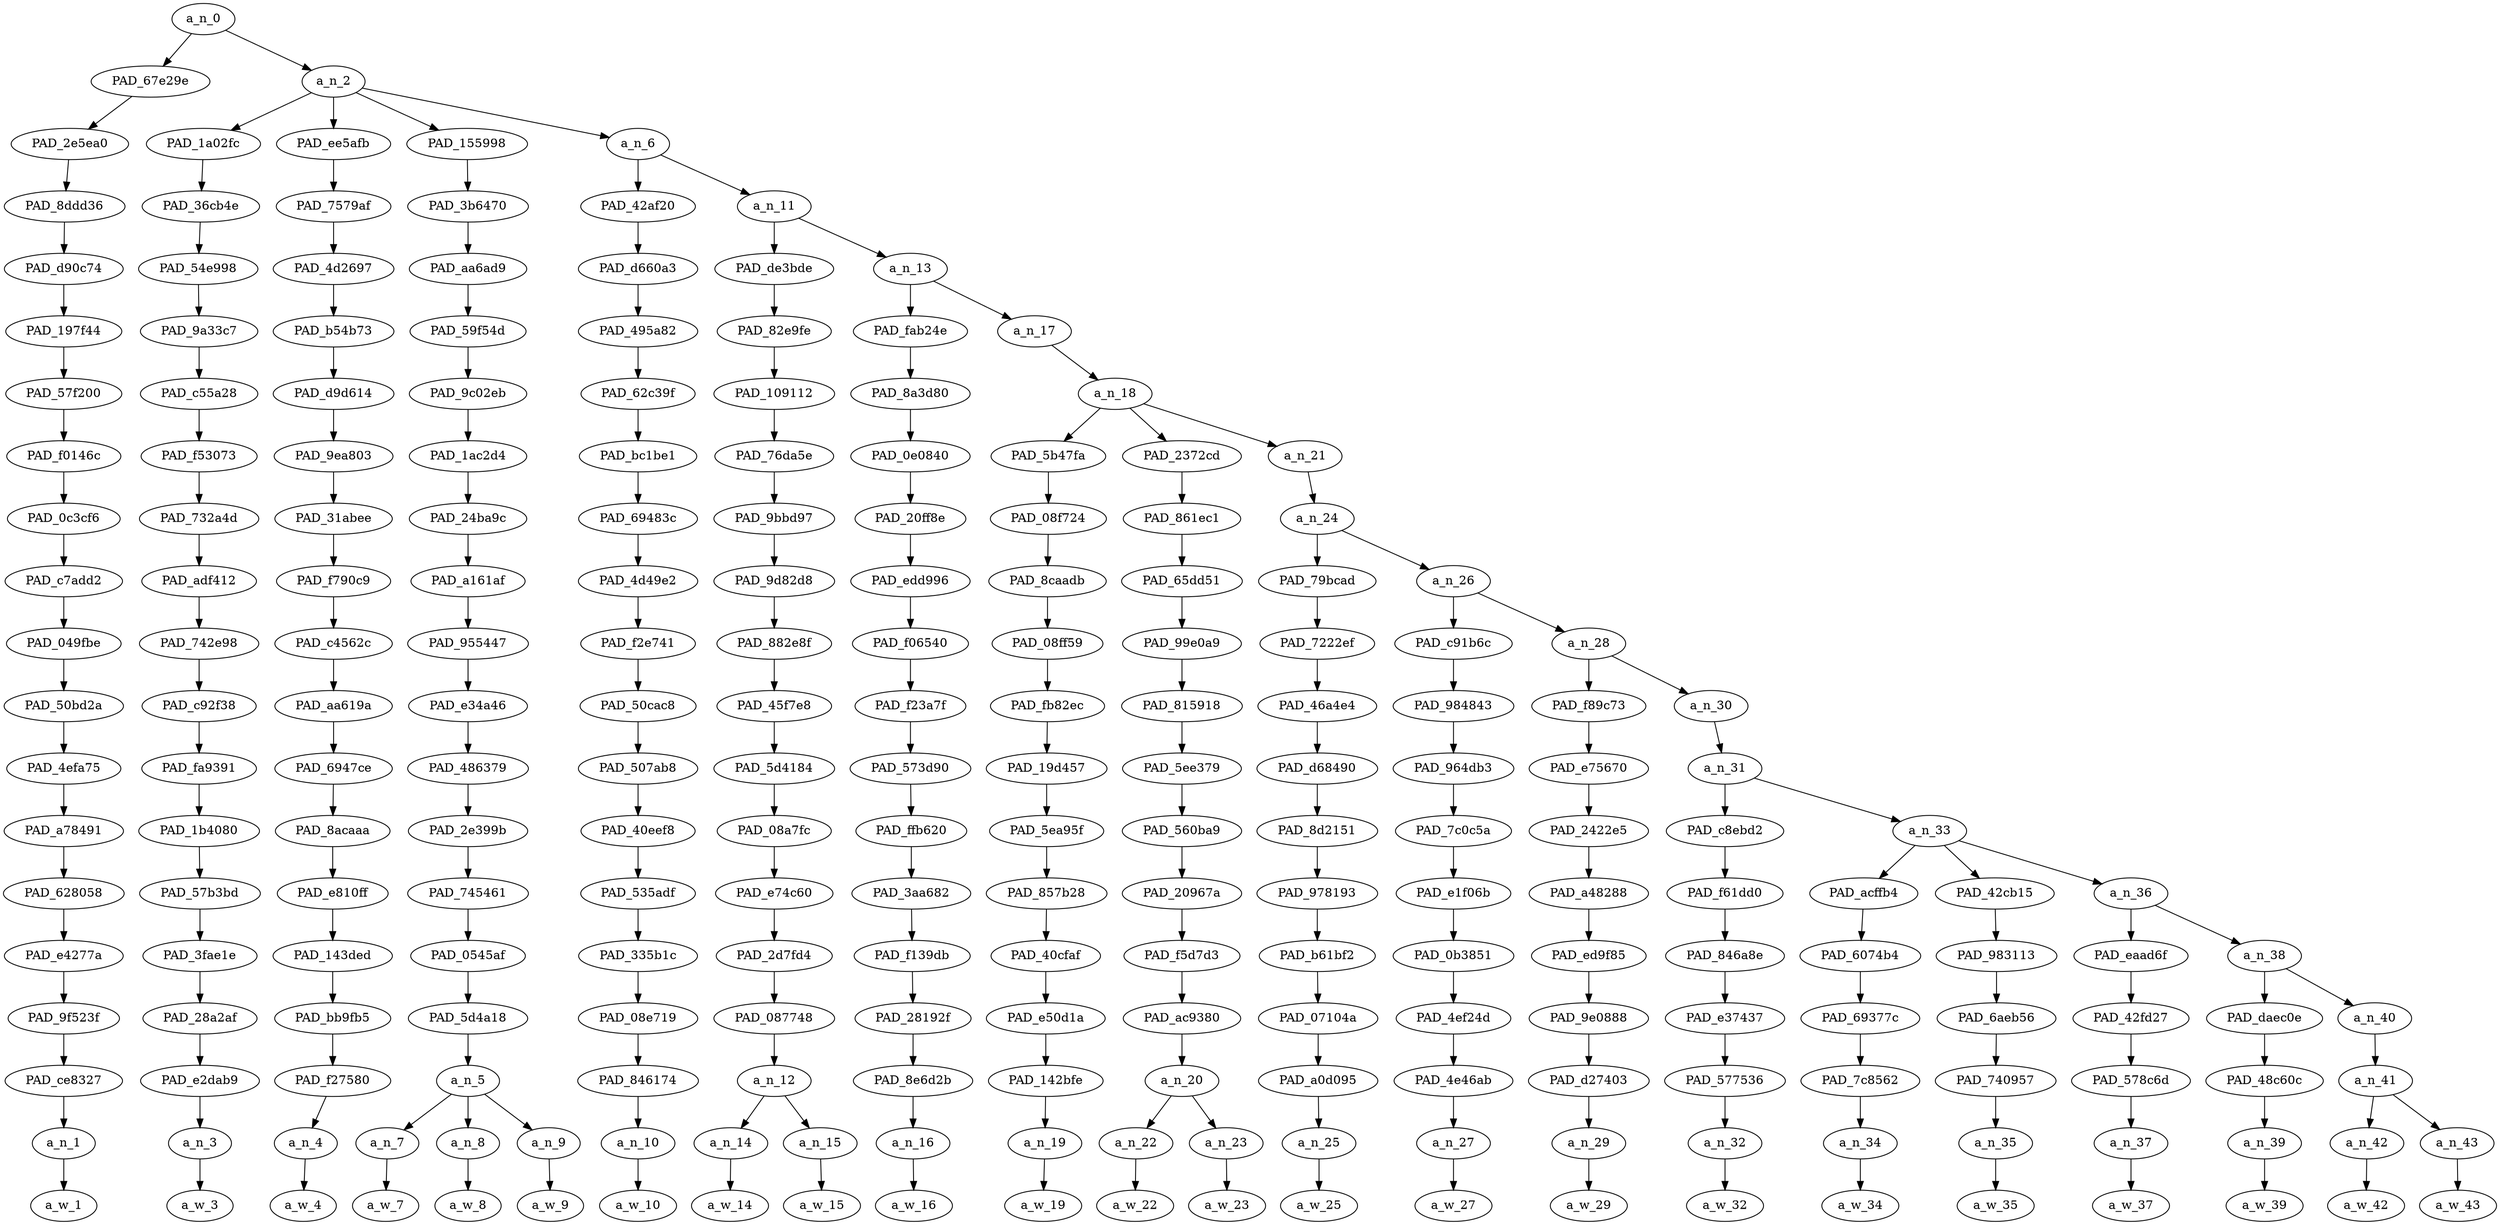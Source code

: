 strict digraph "" {
	a_n_0	[div_dir=1,
		index=0,
		level=19,
		pos="1.8099907769097223,19!",
		text_span="[0, 1, 2, 3, 4, 5, 6, 7, 8, 9, 10, 11, 12, 13, 14, 15, 16, 17, 18, 19, 20, 21, 22]",
		value=1.00000002];
	PAD_67e29e	[div_dir=1,
		index=0,
		level=18,
		pos="0.0,18!",
		text_span="[0]",
		value=0.04134425];
	a_n_0 -> PAD_67e29e;
	a_n_2	[div_dir=-1,
		index=1,
		level=18,
		pos="3.6199815538194446,18!",
		text_span="[1, 2, 3, 4, 5, 6, 7, 8, 9, 10, 11, 12, 13, 14, 15, 16, 17, 18, 19, 20, 21, 22]",
		value=0.95863582];
	a_n_0 -> a_n_2;
	PAD_2e5ea0	[div_dir=1,
		index=0,
		level=17,
		pos="0.0,17!",
		text_span="[0]",
		value=0.04134425];
	PAD_67e29e -> PAD_2e5ea0;
	PAD_8ddd36	[div_dir=1,
		index=0,
		level=16,
		pos="0.0,16!",
		text_span="[0]",
		value=0.04134425];
	PAD_2e5ea0 -> PAD_8ddd36;
	PAD_d90c74	[div_dir=1,
		index=0,
		level=15,
		pos="0.0,15!",
		text_span="[0]",
		value=0.04134425];
	PAD_8ddd36 -> PAD_d90c74;
	PAD_197f44	[div_dir=1,
		index=0,
		level=14,
		pos="0.0,14!",
		text_span="[0]",
		value=0.04134425];
	PAD_d90c74 -> PAD_197f44;
	PAD_57f200	[div_dir=1,
		index=0,
		level=13,
		pos="0.0,13!",
		text_span="[0]",
		value=0.04134425];
	PAD_197f44 -> PAD_57f200;
	PAD_f0146c	[div_dir=1,
		index=0,
		level=12,
		pos="0.0,12!",
		text_span="[0]",
		value=0.04134425];
	PAD_57f200 -> PAD_f0146c;
	PAD_0c3cf6	[div_dir=1,
		index=0,
		level=11,
		pos="0.0,11!",
		text_span="[0]",
		value=0.04134425];
	PAD_f0146c -> PAD_0c3cf6;
	PAD_c7add2	[div_dir=1,
		index=0,
		level=10,
		pos="0.0,10!",
		text_span="[0]",
		value=0.04134425];
	PAD_0c3cf6 -> PAD_c7add2;
	PAD_049fbe	[div_dir=1,
		index=0,
		level=9,
		pos="0.0,9!",
		text_span="[0]",
		value=0.04134425];
	PAD_c7add2 -> PAD_049fbe;
	PAD_50bd2a	[div_dir=1,
		index=0,
		level=8,
		pos="0.0,8!",
		text_span="[0]",
		value=0.04134425];
	PAD_049fbe -> PAD_50bd2a;
	PAD_4efa75	[div_dir=1,
		index=0,
		level=7,
		pos="0.0,7!",
		text_span="[0]",
		value=0.04134425];
	PAD_50bd2a -> PAD_4efa75;
	PAD_a78491	[div_dir=1,
		index=0,
		level=6,
		pos="0.0,6!",
		text_span="[0]",
		value=0.04134425];
	PAD_4efa75 -> PAD_a78491;
	PAD_628058	[div_dir=1,
		index=0,
		level=5,
		pos="0.0,5!",
		text_span="[0]",
		value=0.04134425];
	PAD_a78491 -> PAD_628058;
	PAD_e4277a	[div_dir=1,
		index=0,
		level=4,
		pos="0.0,4!",
		text_span="[0]",
		value=0.04134425];
	PAD_628058 -> PAD_e4277a;
	PAD_9f523f	[div_dir=1,
		index=0,
		level=3,
		pos="0.0,3!",
		text_span="[0]",
		value=0.04134425];
	PAD_e4277a -> PAD_9f523f;
	PAD_ce8327	[div_dir=1,
		index=0,
		level=2,
		pos="0.0,2!",
		text_span="[0]",
		value=0.04134425];
	PAD_9f523f -> PAD_ce8327;
	a_n_1	[div_dir=1,
		index=0,
		level=1,
		pos="0.0,1!",
		text_span="[0]",
		value=0.04134425];
	PAD_ce8327 -> a_n_1;
	a_w_1	[div_dir=0,
		index=0,
		level=0,
		pos="0,0!",
		text_span="[0]",
		value="<user>"];
	a_n_1 -> a_w_1;
	PAD_1a02fc	[div_dir=1,
		index=1,
		level=17,
		pos="1.0,17!",
		text_span="[1]",
		value=0.04799508];
	a_n_2 -> PAD_1a02fc;
	PAD_ee5afb	[div_dir=-1,
		index=2,
		level=17,
		pos="2.0,17!",
		text_span="[2]",
		value=0.04061447];
	a_n_2 -> PAD_ee5afb;
	PAD_155998	[div_dir=1,
		index=3,
		level=17,
		pos="4.0,17!",
		text_span="[3, 4, 5]",
		value=0.21108554];
	a_n_2 -> PAD_155998;
	a_n_6	[div_dir=-1,
		index=4,
		level=17,
		pos="7.479926215277778,17!",
		text_span="[6, 7, 8, 9, 10, 11, 12, 13, 14, 15, 16, 17, 18, 19, 20, 21, 22]",
		value=0.65893491];
	a_n_2 -> a_n_6;
	PAD_36cb4e	[div_dir=1,
		index=1,
		level=16,
		pos="1.0,16!",
		text_span="[1]",
		value=0.04799508];
	PAD_1a02fc -> PAD_36cb4e;
	PAD_54e998	[div_dir=1,
		index=1,
		level=15,
		pos="1.0,15!",
		text_span="[1]",
		value=0.04799508];
	PAD_36cb4e -> PAD_54e998;
	PAD_9a33c7	[div_dir=1,
		index=1,
		level=14,
		pos="1.0,14!",
		text_span="[1]",
		value=0.04799508];
	PAD_54e998 -> PAD_9a33c7;
	PAD_c55a28	[div_dir=1,
		index=1,
		level=13,
		pos="1.0,13!",
		text_span="[1]",
		value=0.04799508];
	PAD_9a33c7 -> PAD_c55a28;
	PAD_f53073	[div_dir=1,
		index=1,
		level=12,
		pos="1.0,12!",
		text_span="[1]",
		value=0.04799508];
	PAD_c55a28 -> PAD_f53073;
	PAD_732a4d	[div_dir=1,
		index=1,
		level=11,
		pos="1.0,11!",
		text_span="[1]",
		value=0.04799508];
	PAD_f53073 -> PAD_732a4d;
	PAD_adf412	[div_dir=1,
		index=1,
		level=10,
		pos="1.0,10!",
		text_span="[1]",
		value=0.04799508];
	PAD_732a4d -> PAD_adf412;
	PAD_742e98	[div_dir=1,
		index=1,
		level=9,
		pos="1.0,9!",
		text_span="[1]",
		value=0.04799508];
	PAD_adf412 -> PAD_742e98;
	PAD_c92f38	[div_dir=1,
		index=1,
		level=8,
		pos="1.0,8!",
		text_span="[1]",
		value=0.04799508];
	PAD_742e98 -> PAD_c92f38;
	PAD_fa9391	[div_dir=1,
		index=1,
		level=7,
		pos="1.0,7!",
		text_span="[1]",
		value=0.04799508];
	PAD_c92f38 -> PAD_fa9391;
	PAD_1b4080	[div_dir=1,
		index=1,
		level=6,
		pos="1.0,6!",
		text_span="[1]",
		value=0.04799508];
	PAD_fa9391 -> PAD_1b4080;
	PAD_57b3bd	[div_dir=1,
		index=1,
		level=5,
		pos="1.0,5!",
		text_span="[1]",
		value=0.04799508];
	PAD_1b4080 -> PAD_57b3bd;
	PAD_3fae1e	[div_dir=1,
		index=1,
		level=4,
		pos="1.0,4!",
		text_span="[1]",
		value=0.04799508];
	PAD_57b3bd -> PAD_3fae1e;
	PAD_28a2af	[div_dir=1,
		index=1,
		level=3,
		pos="1.0,3!",
		text_span="[1]",
		value=0.04799508];
	PAD_3fae1e -> PAD_28a2af;
	PAD_e2dab9	[div_dir=1,
		index=1,
		level=2,
		pos="1.0,2!",
		text_span="[1]",
		value=0.04799508];
	PAD_28a2af -> PAD_e2dab9;
	a_n_3	[div_dir=1,
		index=1,
		level=1,
		pos="1.0,1!",
		text_span="[1]",
		value=0.04799508];
	PAD_e2dab9 -> a_n_3;
	a_w_3	[div_dir=0,
		index=1,
		level=0,
		pos="1,0!",
		text_span="[1]",
		value=do];
	a_n_3 -> a_w_3;
	PAD_7579af	[div_dir=-1,
		index=2,
		level=16,
		pos="2.0,16!",
		text_span="[2]",
		value=0.04061447];
	PAD_ee5afb -> PAD_7579af;
	PAD_4d2697	[div_dir=-1,
		index=2,
		level=15,
		pos="2.0,15!",
		text_span="[2]",
		value=0.04061447];
	PAD_7579af -> PAD_4d2697;
	PAD_b54b73	[div_dir=-1,
		index=2,
		level=14,
		pos="2.0,14!",
		text_span="[2]",
		value=0.04061447];
	PAD_4d2697 -> PAD_b54b73;
	PAD_d9d614	[div_dir=-1,
		index=2,
		level=13,
		pos="2.0,13!",
		text_span="[2]",
		value=0.04061447];
	PAD_b54b73 -> PAD_d9d614;
	PAD_9ea803	[div_dir=-1,
		index=2,
		level=12,
		pos="2.0,12!",
		text_span="[2]",
		value=0.04061447];
	PAD_d9d614 -> PAD_9ea803;
	PAD_31abee	[div_dir=-1,
		index=2,
		level=11,
		pos="2.0,11!",
		text_span="[2]",
		value=0.04061447];
	PAD_9ea803 -> PAD_31abee;
	PAD_f790c9	[div_dir=-1,
		index=2,
		level=10,
		pos="2.0,10!",
		text_span="[2]",
		value=0.04061447];
	PAD_31abee -> PAD_f790c9;
	PAD_c4562c	[div_dir=-1,
		index=2,
		level=9,
		pos="2.0,9!",
		text_span="[2]",
		value=0.04061447];
	PAD_f790c9 -> PAD_c4562c;
	PAD_aa619a	[div_dir=-1,
		index=2,
		level=8,
		pos="2.0,8!",
		text_span="[2]",
		value=0.04061447];
	PAD_c4562c -> PAD_aa619a;
	PAD_6947ce	[div_dir=-1,
		index=2,
		level=7,
		pos="2.0,7!",
		text_span="[2]",
		value=0.04061447];
	PAD_aa619a -> PAD_6947ce;
	PAD_8acaaa	[div_dir=-1,
		index=2,
		level=6,
		pos="2.0,6!",
		text_span="[2]",
		value=0.04061447];
	PAD_6947ce -> PAD_8acaaa;
	PAD_e810ff	[div_dir=-1,
		index=2,
		level=5,
		pos="2.0,5!",
		text_span="[2]",
		value=0.04061447];
	PAD_8acaaa -> PAD_e810ff;
	PAD_143ded	[div_dir=-1,
		index=2,
		level=4,
		pos="2.0,4!",
		text_span="[2]",
		value=0.04061447];
	PAD_e810ff -> PAD_143ded;
	PAD_bb9fb5	[div_dir=-1,
		index=2,
		level=3,
		pos="2.0,3!",
		text_span="[2]",
		value=0.04061447];
	PAD_143ded -> PAD_bb9fb5;
	PAD_f27580	[div_dir=-1,
		index=2,
		level=2,
		pos="2.0,2!",
		text_span="[2]",
		value=0.04061447];
	PAD_bb9fb5 -> PAD_f27580;
	a_n_4	[div_dir=-1,
		index=2,
		level=1,
		pos="2.0,1!",
		text_span="[2]",
		value=0.04061447];
	PAD_f27580 -> a_n_4;
	a_w_4	[div_dir=0,
		index=2,
		level=0,
		pos="2,0!",
		text_span="[2]",
		value=not];
	a_n_4 -> a_w_4;
	PAD_3b6470	[div_dir=1,
		index=3,
		level=16,
		pos="4.0,16!",
		text_span="[3, 4, 5]",
		value=0.21108554];
	PAD_155998 -> PAD_3b6470;
	PAD_aa6ad9	[div_dir=1,
		index=3,
		level=15,
		pos="4.0,15!",
		text_span="[3, 4, 5]",
		value=0.21108554];
	PAD_3b6470 -> PAD_aa6ad9;
	PAD_59f54d	[div_dir=1,
		index=3,
		level=14,
		pos="4.0,14!",
		text_span="[3, 4, 5]",
		value=0.21108554];
	PAD_aa6ad9 -> PAD_59f54d;
	PAD_9c02eb	[div_dir=1,
		index=3,
		level=13,
		pos="4.0,13!",
		text_span="[3, 4, 5]",
		value=0.21108554];
	PAD_59f54d -> PAD_9c02eb;
	PAD_1ac2d4	[div_dir=1,
		index=3,
		level=12,
		pos="4.0,12!",
		text_span="[3, 4, 5]",
		value=0.21108554];
	PAD_9c02eb -> PAD_1ac2d4;
	PAD_24ba9c	[div_dir=1,
		index=3,
		level=11,
		pos="4.0,11!",
		text_span="[3, 4, 5]",
		value=0.21108554];
	PAD_1ac2d4 -> PAD_24ba9c;
	PAD_a161af	[div_dir=1,
		index=3,
		level=10,
		pos="4.0,10!",
		text_span="[3, 4, 5]",
		value=0.21108554];
	PAD_24ba9c -> PAD_a161af;
	PAD_955447	[div_dir=1,
		index=3,
		level=9,
		pos="4.0,9!",
		text_span="[3, 4, 5]",
		value=0.21108554];
	PAD_a161af -> PAD_955447;
	PAD_e34a46	[div_dir=1,
		index=3,
		level=8,
		pos="4.0,8!",
		text_span="[3, 4, 5]",
		value=0.21108554];
	PAD_955447 -> PAD_e34a46;
	PAD_486379	[div_dir=1,
		index=3,
		level=7,
		pos="4.0,7!",
		text_span="[3, 4, 5]",
		value=0.21108554];
	PAD_e34a46 -> PAD_486379;
	PAD_2e399b	[div_dir=1,
		index=3,
		level=6,
		pos="4.0,6!",
		text_span="[3, 4, 5]",
		value=0.21108554];
	PAD_486379 -> PAD_2e399b;
	PAD_745461	[div_dir=1,
		index=3,
		level=5,
		pos="4.0,5!",
		text_span="[3, 4, 5]",
		value=0.21108554];
	PAD_2e399b -> PAD_745461;
	PAD_0545af	[div_dir=1,
		index=3,
		level=4,
		pos="4.0,4!",
		text_span="[3, 4, 5]",
		value=0.21108554];
	PAD_745461 -> PAD_0545af;
	PAD_5d4a18	[div_dir=1,
		index=3,
		level=3,
		pos="4.0,3!",
		text_span="[3, 4, 5]",
		value=0.21108554];
	PAD_0545af -> PAD_5d4a18;
	a_n_5	[div_dir=1,
		index=3,
		level=2,
		pos="4.0,2!",
		text_span="[3, 4, 5]",
		value=0.21108554];
	PAD_5d4a18 -> a_n_5;
	a_n_7	[div_dir=1,
		index=3,
		level=1,
		pos="3.0,1!",
		text_span="[3]",
		value=0.05549635];
	a_n_5 -> a_n_7;
	a_n_8	[div_dir=-1,
		index=4,
		level=1,
		pos="4.0,1!",
		text_span="[4]",
		value=0.08017719];
	a_n_5 -> a_n_8;
	a_n_9	[div_dir=1,
		index=5,
		level=1,
		pos="5.0,1!",
		text_span="[5]",
		value=0.07514628];
	a_n_5 -> a_n_9;
	a_w_7	[div_dir=0,
		index=3,
		level=0,
		pos="3,0!",
		text_span="[3]",
		value=you];
	a_n_7 -> a_w_7;
	a_w_8	[div_dir=0,
		index=4,
		level=0,
		pos="4,0!",
		text_span="[4]",
		value=e];
	a_n_8 -> a_w_8;
	a_w_9	[div_dir=0,
		index=5,
		level=0,
		pos="5,0!",
		text_span="[5]",
		value=girls];
	a_n_9 -> a_w_9;
	PAD_42af20	[div_dir=-1,
		index=4,
		level=16,
		pos="6.0,16!",
		text_span="[6]",
		value=0.02689072];
	a_n_6 -> PAD_42af20;
	a_n_11	[div_dir=-1,
		index=5,
		level=16,
		pos="8.959852430555555,16!",
		text_span="[7, 8, 9, 10, 11, 12, 13, 14, 15, 16, 17, 18, 19, 20, 21, 22]",
		value=0.63192002];
	a_n_6 -> a_n_11;
	PAD_d660a3	[div_dir=-1,
		index=4,
		level=15,
		pos="6.0,15!",
		text_span="[6]",
		value=0.02689072];
	PAD_42af20 -> PAD_d660a3;
	PAD_495a82	[div_dir=-1,
		index=4,
		level=14,
		pos="6.0,14!",
		text_span="[6]",
		value=0.02689072];
	PAD_d660a3 -> PAD_495a82;
	PAD_62c39f	[div_dir=-1,
		index=4,
		level=13,
		pos="6.0,13!",
		text_span="[6]",
		value=0.02689072];
	PAD_495a82 -> PAD_62c39f;
	PAD_bc1be1	[div_dir=-1,
		index=4,
		level=12,
		pos="6.0,12!",
		text_span="[6]",
		value=0.02689072];
	PAD_62c39f -> PAD_bc1be1;
	PAD_69483c	[div_dir=-1,
		index=4,
		level=11,
		pos="6.0,11!",
		text_span="[6]",
		value=0.02689072];
	PAD_bc1be1 -> PAD_69483c;
	PAD_4d49e2	[div_dir=-1,
		index=4,
		level=10,
		pos="6.0,10!",
		text_span="[6]",
		value=0.02689072];
	PAD_69483c -> PAD_4d49e2;
	PAD_f2e741	[div_dir=-1,
		index=4,
		level=9,
		pos="6.0,9!",
		text_span="[6]",
		value=0.02689072];
	PAD_4d49e2 -> PAD_f2e741;
	PAD_50cac8	[div_dir=-1,
		index=4,
		level=8,
		pos="6.0,8!",
		text_span="[6]",
		value=0.02689072];
	PAD_f2e741 -> PAD_50cac8;
	PAD_507ab8	[div_dir=-1,
		index=4,
		level=7,
		pos="6.0,7!",
		text_span="[6]",
		value=0.02689072];
	PAD_50cac8 -> PAD_507ab8;
	PAD_40eef8	[div_dir=-1,
		index=4,
		level=6,
		pos="6.0,6!",
		text_span="[6]",
		value=0.02689072];
	PAD_507ab8 -> PAD_40eef8;
	PAD_535adf	[div_dir=-1,
		index=4,
		level=5,
		pos="6.0,5!",
		text_span="[6]",
		value=0.02689072];
	PAD_40eef8 -> PAD_535adf;
	PAD_335b1c	[div_dir=-1,
		index=4,
		level=4,
		pos="6.0,4!",
		text_span="[6]",
		value=0.02689072];
	PAD_535adf -> PAD_335b1c;
	PAD_08e719	[div_dir=-1,
		index=4,
		level=3,
		pos="6.0,3!",
		text_span="[6]",
		value=0.02689072];
	PAD_335b1c -> PAD_08e719;
	PAD_846174	[div_dir=-1,
		index=4,
		level=2,
		pos="6.0,2!",
		text_span="[6]",
		value=0.02689072];
	PAD_08e719 -> PAD_846174;
	a_n_10	[div_dir=-1,
		index=6,
		level=1,
		pos="6.0,1!",
		text_span="[6]",
		value=0.02689072];
	PAD_846174 -> a_n_10;
	a_w_10	[div_dir=0,
		index=6,
		level=0,
		pos="6,0!",
		text_span="[6]",
		value=have];
	a_n_10 -> a_w_10;
	PAD_de3bde	[div_dir=-1,
		index=5,
		level=15,
		pos="7.5,15!",
		text_span="[7, 8]",
		value=0.04400620];
	a_n_11 -> PAD_de3bde;
	a_n_13	[div_dir=-1,
		index=6,
		level=15,
		pos="10.41970486111111,15!",
		text_span="[9, 10, 11, 12, 13, 14, 15, 16, 17, 18, 19, 20, 21, 22]",
		value=0.58781098];
	a_n_11 -> a_n_13;
	PAD_82e9fe	[div_dir=-1,
		index=5,
		level=14,
		pos="7.5,14!",
		text_span="[7, 8]",
		value=0.04400620];
	PAD_de3bde -> PAD_82e9fe;
	PAD_109112	[div_dir=-1,
		index=5,
		level=13,
		pos="7.5,13!",
		text_span="[7, 8]",
		value=0.04400620];
	PAD_82e9fe -> PAD_109112;
	PAD_76da5e	[div_dir=-1,
		index=5,
		level=12,
		pos="7.5,12!",
		text_span="[7, 8]",
		value=0.04400620];
	PAD_109112 -> PAD_76da5e;
	PAD_9bbd97	[div_dir=-1,
		index=5,
		level=11,
		pos="7.5,11!",
		text_span="[7, 8]",
		value=0.04400620];
	PAD_76da5e -> PAD_9bbd97;
	PAD_9d82d8	[div_dir=-1,
		index=5,
		level=10,
		pos="7.5,10!",
		text_span="[7, 8]",
		value=0.04400620];
	PAD_9bbd97 -> PAD_9d82d8;
	PAD_882e8f	[div_dir=-1,
		index=5,
		level=9,
		pos="7.5,9!",
		text_span="[7, 8]",
		value=0.04400620];
	PAD_9d82d8 -> PAD_882e8f;
	PAD_45f7e8	[div_dir=-1,
		index=5,
		level=8,
		pos="7.5,8!",
		text_span="[7, 8]",
		value=0.04400620];
	PAD_882e8f -> PAD_45f7e8;
	PAD_5d4184	[div_dir=-1,
		index=5,
		level=7,
		pos="7.5,7!",
		text_span="[7, 8]",
		value=0.04400620];
	PAD_45f7e8 -> PAD_5d4184;
	PAD_08a7fc	[div_dir=-1,
		index=5,
		level=6,
		pos="7.5,6!",
		text_span="[7, 8]",
		value=0.04400620];
	PAD_5d4184 -> PAD_08a7fc;
	PAD_e74c60	[div_dir=-1,
		index=5,
		level=5,
		pos="7.5,5!",
		text_span="[7, 8]",
		value=0.04400620];
	PAD_08a7fc -> PAD_e74c60;
	PAD_2d7fd4	[div_dir=-1,
		index=5,
		level=4,
		pos="7.5,4!",
		text_span="[7, 8]",
		value=0.04400620];
	PAD_e74c60 -> PAD_2d7fd4;
	PAD_087748	[div_dir=-1,
		index=5,
		level=3,
		pos="7.5,3!",
		text_span="[7, 8]",
		value=0.04400620];
	PAD_2d7fd4 -> PAD_087748;
	a_n_12	[div_dir=-1,
		index=5,
		level=2,
		pos="7.5,2!",
		text_span="[7, 8]",
		value=0.04400620];
	PAD_087748 -> a_n_12;
	a_n_14	[div_dir=-1,
		index=7,
		level=1,
		pos="7.0,1!",
		text_span="[7]",
		value=0.02159194];
	a_n_12 -> a_n_14;
	a_n_15	[div_dir=-1,
		index=8,
		level=1,
		pos="8.0,1!",
		text_span="[8]",
		value=0.02234157];
	a_n_12 -> a_n_15;
	a_w_14	[div_dir=0,
		index=7,
		level=0,
		pos="7,0!",
		text_span="[7]",
		value=some];
	a_n_14 -> a_w_14;
	a_w_15	[div_dir=0,
		index=8,
		level=0,
		pos="8,0!",
		text_span="[8]",
		value=way];
	a_n_15 -> a_w_15;
	PAD_fab24e	[div_dir=-1,
		index=6,
		level=14,
		pos="9.0,14!",
		text_span="[9]",
		value=0.02001642];
	a_n_13 -> PAD_fab24e;
	a_n_17	[div_dir=-1,
		index=7,
		level=14,
		pos="11.839409722222223,14!",
		text_span="[10, 11, 12, 13, 14, 15, 16, 17, 18, 19, 20, 21, 22]",
		value=0.56771226];
	a_n_13 -> a_n_17;
	PAD_8a3d80	[div_dir=-1,
		index=6,
		level=13,
		pos="9.0,13!",
		text_span="[9]",
		value=0.02001642];
	PAD_fab24e -> PAD_8a3d80;
	PAD_0e0840	[div_dir=-1,
		index=6,
		level=12,
		pos="9.0,12!",
		text_span="[9]",
		value=0.02001642];
	PAD_8a3d80 -> PAD_0e0840;
	PAD_20ff8e	[div_dir=-1,
		index=6,
		level=11,
		pos="9.0,11!",
		text_span="[9]",
		value=0.02001642];
	PAD_0e0840 -> PAD_20ff8e;
	PAD_edd996	[div_dir=-1,
		index=6,
		level=10,
		pos="9.0,10!",
		text_span="[9]",
		value=0.02001642];
	PAD_20ff8e -> PAD_edd996;
	PAD_f06540	[div_dir=-1,
		index=6,
		level=9,
		pos="9.0,9!",
		text_span="[9]",
		value=0.02001642];
	PAD_edd996 -> PAD_f06540;
	PAD_f23a7f	[div_dir=-1,
		index=6,
		level=8,
		pos="9.0,8!",
		text_span="[9]",
		value=0.02001642];
	PAD_f06540 -> PAD_f23a7f;
	PAD_573d90	[div_dir=-1,
		index=6,
		level=7,
		pos="9.0,7!",
		text_span="[9]",
		value=0.02001642];
	PAD_f23a7f -> PAD_573d90;
	PAD_ffb620	[div_dir=-1,
		index=6,
		level=6,
		pos="9.0,6!",
		text_span="[9]",
		value=0.02001642];
	PAD_573d90 -> PAD_ffb620;
	PAD_3aa682	[div_dir=-1,
		index=6,
		level=5,
		pos="9.0,5!",
		text_span="[9]",
		value=0.02001642];
	PAD_ffb620 -> PAD_3aa682;
	PAD_f139db	[div_dir=-1,
		index=6,
		level=4,
		pos="9.0,4!",
		text_span="[9]",
		value=0.02001642];
	PAD_3aa682 -> PAD_f139db;
	PAD_28192f	[div_dir=-1,
		index=6,
		level=3,
		pos="9.0,3!",
		text_span="[9]",
		value=0.02001642];
	PAD_f139db -> PAD_28192f;
	PAD_8e6d2b	[div_dir=-1,
		index=6,
		level=2,
		pos="9.0,2!",
		text_span="[9]",
		value=0.02001642];
	PAD_28192f -> PAD_8e6d2b;
	a_n_16	[div_dir=-1,
		index=9,
		level=1,
		pos="9.0,1!",
		text_span="[9]",
		value=0.02001642];
	PAD_8e6d2b -> a_n_16;
	a_w_16	[div_dir=0,
		index=9,
		level=0,
		pos="9,0!",
		text_span="[9]",
		value=of];
	a_n_16 -> a_w_16;
	a_n_18	[div_dir=-1,
		index=7,
		level=13,
		pos="11.839409722222223,13!",
		text_span="[10, 11, 12, 13, 14, 15, 16, 17, 18, 19, 20, 21, 22]",
		value=0.56763389];
	a_n_17 -> a_n_18;
	PAD_5b47fa	[div_dir=1,
		index=7,
		level=12,
		pos="10.0,12!",
		text_span="[10]",
		value=0.04986734];
	a_n_18 -> PAD_5b47fa;
	PAD_2372cd	[div_dir=1,
		index=8,
		level=12,
		pos="11.5,12!",
		text_span="[11, 12]",
		value=0.05944004];
	a_n_18 -> PAD_2372cd;
	a_n_21	[div_dir=-1,
		index=9,
		level=12,
		pos="14.018229166666668,12!",
		text_span="[13, 14, 15, 16, 17, 18, 19, 20, 21, 22]",
		value=0.45824815];
	a_n_18 -> a_n_21;
	PAD_08f724	[div_dir=1,
		index=7,
		level=11,
		pos="10.0,11!",
		text_span="[10]",
		value=0.04986734];
	PAD_5b47fa -> PAD_08f724;
	PAD_8caadb	[div_dir=1,
		index=7,
		level=10,
		pos="10.0,10!",
		text_span="[10]",
		value=0.04986734];
	PAD_08f724 -> PAD_8caadb;
	PAD_08ff59	[div_dir=1,
		index=7,
		level=9,
		pos="10.0,9!",
		text_span="[10]",
		value=0.04986734];
	PAD_8caadb -> PAD_08ff59;
	PAD_fb82ec	[div_dir=1,
		index=7,
		level=8,
		pos="10.0,8!",
		text_span="[10]",
		value=0.04986734];
	PAD_08ff59 -> PAD_fb82ec;
	PAD_19d457	[div_dir=1,
		index=7,
		level=7,
		pos="10.0,7!",
		text_span="[10]",
		value=0.04986734];
	PAD_fb82ec -> PAD_19d457;
	PAD_5ea95f	[div_dir=1,
		index=7,
		level=6,
		pos="10.0,6!",
		text_span="[10]",
		value=0.04986734];
	PAD_19d457 -> PAD_5ea95f;
	PAD_857b28	[div_dir=1,
		index=7,
		level=5,
		pos="10.0,5!",
		text_span="[10]",
		value=0.04986734];
	PAD_5ea95f -> PAD_857b28;
	PAD_40cfaf	[div_dir=1,
		index=7,
		level=4,
		pos="10.0,4!",
		text_span="[10]",
		value=0.04986734];
	PAD_857b28 -> PAD_40cfaf;
	PAD_e50d1a	[div_dir=1,
		index=7,
		level=3,
		pos="10.0,3!",
		text_span="[10]",
		value=0.04986734];
	PAD_40cfaf -> PAD_e50d1a;
	PAD_142bfe	[div_dir=1,
		index=7,
		level=2,
		pos="10.0,2!",
		text_span="[10]",
		value=0.04986734];
	PAD_e50d1a -> PAD_142bfe;
	a_n_19	[div_dir=1,
		index=10,
		level=1,
		pos="10.0,1!",
		text_span="[10]",
		value=0.04986734];
	PAD_142bfe -> a_n_19;
	a_w_19	[div_dir=0,
		index=10,
		level=0,
		pos="10,0!",
		text_span="[10]",
		value=contacting];
	a_n_19 -> a_w_19;
	PAD_861ec1	[div_dir=1,
		index=8,
		level=11,
		pos="11.5,11!",
		text_span="[11, 12]",
		value=0.05944004];
	PAD_2372cd -> PAD_861ec1;
	PAD_65dd51	[div_dir=1,
		index=8,
		level=10,
		pos="11.5,10!",
		text_span="[11, 12]",
		value=0.05944004];
	PAD_861ec1 -> PAD_65dd51;
	PAD_99e0a9	[div_dir=1,
		index=8,
		level=9,
		pos="11.5,9!",
		text_span="[11, 12]",
		value=0.05944004];
	PAD_65dd51 -> PAD_99e0a9;
	PAD_815918	[div_dir=1,
		index=8,
		level=8,
		pos="11.5,8!",
		text_span="[11, 12]",
		value=0.05944004];
	PAD_99e0a9 -> PAD_815918;
	PAD_5ee379	[div_dir=1,
		index=8,
		level=7,
		pos="11.5,7!",
		text_span="[11, 12]",
		value=0.05944004];
	PAD_815918 -> PAD_5ee379;
	PAD_560ba9	[div_dir=1,
		index=8,
		level=6,
		pos="11.5,6!",
		text_span="[11, 12]",
		value=0.05944004];
	PAD_5ee379 -> PAD_560ba9;
	PAD_20967a	[div_dir=1,
		index=8,
		level=5,
		pos="11.5,5!",
		text_span="[11, 12]",
		value=0.05944004];
	PAD_560ba9 -> PAD_20967a;
	PAD_f5d7d3	[div_dir=1,
		index=8,
		level=4,
		pos="11.5,4!",
		text_span="[11, 12]",
		value=0.05944004];
	PAD_20967a -> PAD_f5d7d3;
	PAD_ac9380	[div_dir=1,
		index=8,
		level=3,
		pos="11.5,3!",
		text_span="[11, 12]",
		value=0.05944004];
	PAD_f5d7d3 -> PAD_ac9380;
	a_n_20	[div_dir=1,
		index=8,
		level=2,
		pos="11.5,2!",
		text_span="[11, 12]",
		value=0.05944004];
	PAD_ac9380 -> a_n_20;
	a_n_22	[div_dir=1,
		index=11,
		level=1,
		pos="11.0,1!",
		text_span="[11]",
		value=0.02854413];
	a_n_20 -> a_n_22;
	a_n_23	[div_dir=1,
		index=12,
		level=1,
		pos="12.0,1!",
		text_span="[12]",
		value=0.03067398];
	a_n_20 -> a_n_23;
	a_w_22	[div_dir=0,
		index=11,
		level=0,
		pos="11,0!",
		text_span="[11]",
		value=one];
	a_n_22 -> a_w_22;
	a_w_23	[div_dir=0,
		index=12,
		level=0,
		pos="12,0!",
		text_span="[12]",
		value=another];
	a_n_23 -> a_w_23;
	a_n_24	[div_dir=-1,
		index=9,
		level=11,
		pos="14.018229166666668,11!",
		text_span="[13, 14, 15, 16, 17, 18, 19, 20, 21, 22]",
		value=0.45800458];
	a_n_21 -> a_n_24;
	PAD_79bcad	[div_dir=1,
		index=9,
		level=10,
		pos="13.0,10!",
		text_span="[13]",
		value=0.02235867];
	a_n_24 -> PAD_79bcad;
	a_n_26	[div_dir=-1,
		index=10,
		level=10,
		pos="15.036458333333334,10!",
		text_span="[14, 15, 16, 17, 18, 19, 20, 21, 22]",
		value=0.43540234];
	a_n_24 -> a_n_26;
	PAD_7222ef	[div_dir=1,
		index=9,
		level=9,
		pos="13.0,9!",
		text_span="[13]",
		value=0.02235867];
	PAD_79bcad -> PAD_7222ef;
	PAD_46a4e4	[div_dir=1,
		index=9,
		level=8,
		pos="13.0,8!",
		text_span="[13]",
		value=0.02235867];
	PAD_7222ef -> PAD_46a4e4;
	PAD_d68490	[div_dir=1,
		index=9,
		level=7,
		pos="13.0,7!",
		text_span="[13]",
		value=0.02235867];
	PAD_46a4e4 -> PAD_d68490;
	PAD_8d2151	[div_dir=1,
		index=9,
		level=6,
		pos="13.0,6!",
		text_span="[13]",
		value=0.02235867];
	PAD_d68490 -> PAD_8d2151;
	PAD_978193	[div_dir=1,
		index=9,
		level=5,
		pos="13.0,5!",
		text_span="[13]",
		value=0.02235867];
	PAD_8d2151 -> PAD_978193;
	PAD_b61bf2	[div_dir=1,
		index=9,
		level=4,
		pos="13.0,4!",
		text_span="[13]",
		value=0.02235867];
	PAD_978193 -> PAD_b61bf2;
	PAD_07104a	[div_dir=1,
		index=9,
		level=3,
		pos="13.0,3!",
		text_span="[13]",
		value=0.02235867];
	PAD_b61bf2 -> PAD_07104a;
	PAD_a0d095	[div_dir=1,
		index=9,
		level=2,
		pos="13.0,2!",
		text_span="[13]",
		value=0.02235867];
	PAD_07104a -> PAD_a0d095;
	a_n_25	[div_dir=1,
		index=13,
		level=1,
		pos="13.0,1!",
		text_span="[13]",
		value=0.02235867];
	PAD_a0d095 -> a_n_25;
	a_w_25	[div_dir=0,
		index=13,
		level=0,
		pos="13,0!",
		text_span="[13]",
		value=to];
	a_n_25 -> a_w_25;
	PAD_c91b6c	[div_dir=1,
		index=10,
		level=9,
		pos="14.0,9!",
		text_span="[14]",
		value=0.02023694];
	a_n_26 -> PAD_c91b6c;
	a_n_28	[div_dir=-1,
		index=11,
		level=9,
		pos="16.072916666666668,9!",
		text_span="[15, 16, 17, 18, 19, 20, 21, 22]",
		value=0.41484545];
	a_n_26 -> a_n_28;
	PAD_984843	[div_dir=1,
		index=10,
		level=8,
		pos="14.0,8!",
		text_span="[14]",
		value=0.02023694];
	PAD_c91b6c -> PAD_984843;
	PAD_964db3	[div_dir=1,
		index=10,
		level=7,
		pos="14.0,7!",
		text_span="[14]",
		value=0.02023694];
	PAD_984843 -> PAD_964db3;
	PAD_7c0c5a	[div_dir=1,
		index=10,
		level=6,
		pos="14.0,6!",
		text_span="[14]",
		value=0.02023694];
	PAD_964db3 -> PAD_7c0c5a;
	PAD_e1f06b	[div_dir=1,
		index=10,
		level=5,
		pos="14.0,5!",
		text_span="[14]",
		value=0.02023694];
	PAD_7c0c5a -> PAD_e1f06b;
	PAD_0b3851	[div_dir=1,
		index=10,
		level=4,
		pos="14.0,4!",
		text_span="[14]",
		value=0.02023694];
	PAD_e1f06b -> PAD_0b3851;
	PAD_4ef24d	[div_dir=1,
		index=10,
		level=3,
		pos="14.0,3!",
		text_span="[14]",
		value=0.02023694];
	PAD_0b3851 -> PAD_4ef24d;
	PAD_4e46ab	[div_dir=1,
		index=10,
		level=2,
		pos="14.0,2!",
		text_span="[14]",
		value=0.02023694];
	PAD_4ef24d -> PAD_4e46ab;
	a_n_27	[div_dir=1,
		index=14,
		level=1,
		pos="14.0,1!",
		text_span="[14]",
		value=0.02023694];
	PAD_4e46ab -> a_n_27;
	a_w_27	[div_dir=0,
		index=14,
		level=0,
		pos="14,0!",
		text_span="[14]",
		value=make];
	a_n_27 -> a_w_27;
	PAD_f89c73	[div_dir=1,
		index=11,
		level=8,
		pos="15.0,8!",
		text_span="[15]",
		value=0.02346059];
	a_n_28 -> PAD_f89c73;
	a_n_30	[div_dir=-1,
		index=12,
		level=8,
		pos="17.145833333333336,8!",
		text_span="[16, 17, 18, 19, 20, 21, 22]",
		value=0.39104384];
	a_n_28 -> a_n_30;
	PAD_e75670	[div_dir=1,
		index=11,
		level=7,
		pos="15.0,7!",
		text_span="[15]",
		value=0.02346059];
	PAD_f89c73 -> PAD_e75670;
	PAD_2422e5	[div_dir=1,
		index=11,
		level=6,
		pos="15.0,6!",
		text_span="[15]",
		value=0.02346059];
	PAD_e75670 -> PAD_2422e5;
	PAD_a48288	[div_dir=1,
		index=11,
		level=5,
		pos="15.0,5!",
		text_span="[15]",
		value=0.02346059];
	PAD_2422e5 -> PAD_a48288;
	PAD_ed9f85	[div_dir=1,
		index=11,
		level=4,
		pos="15.0,4!",
		text_span="[15]",
		value=0.02346059];
	PAD_a48288 -> PAD_ed9f85;
	PAD_9e0888	[div_dir=1,
		index=11,
		level=3,
		pos="15.0,3!",
		text_span="[15]",
		value=0.02346059];
	PAD_ed9f85 -> PAD_9e0888;
	PAD_d27403	[div_dir=1,
		index=11,
		level=2,
		pos="15.0,2!",
		text_span="[15]",
		value=0.02346059];
	PAD_9e0888 -> PAD_d27403;
	a_n_29	[div_dir=1,
		index=15,
		level=1,
		pos="15.0,1!",
		text_span="[15]",
		value=0.02346059];
	PAD_d27403 -> a_n_29;
	a_w_29	[div_dir=0,
		index=15,
		level=0,
		pos="15,0!",
		text_span="[15]",
		value=sure];
	a_n_29 -> a_w_29;
	a_n_31	[div_dir=-1,
		index=12,
		level=7,
		pos="17.145833333333336,7!",
		text_span="[16, 17, 18, 19, 20, 21, 22]",
		value=0.39063346];
	a_n_30 -> a_n_31;
	PAD_c8ebd2	[div_dir=1,
		index=12,
		level=6,
		pos="16.0,6!",
		text_span="[16]",
		value=0.02733480];
	a_n_31 -> PAD_c8ebd2;
	a_n_33	[div_dir=-1,
		index=13,
		level=6,
		pos="18.291666666666668,6!",
		text_span="[17, 18, 19, 20, 21, 22]",
		value=0.36288827];
	a_n_31 -> a_n_33;
	PAD_f61dd0	[div_dir=1,
		index=12,
		level=5,
		pos="16.0,5!",
		text_span="[16]",
		value=0.02733480];
	PAD_c8ebd2 -> PAD_f61dd0;
	PAD_846a8e	[div_dir=1,
		index=12,
		level=4,
		pos="16.0,4!",
		text_span="[16]",
		value=0.02733480];
	PAD_f61dd0 -> PAD_846a8e;
	PAD_e37437	[div_dir=1,
		index=12,
		level=3,
		pos="16.0,3!",
		text_span="[16]",
		value=0.02733480];
	PAD_846a8e -> PAD_e37437;
	PAD_577536	[div_dir=1,
		index=12,
		level=2,
		pos="16.0,2!",
		text_span="[16]",
		value=0.02733480];
	PAD_e37437 -> PAD_577536;
	a_n_32	[div_dir=1,
		index=16,
		level=1,
		pos="16.0,1!",
		text_span="[16]",
		value=0.02733480];
	PAD_577536 -> a_n_32;
	a_w_32	[div_dir=0,
		index=16,
		level=0,
		pos="16,0!",
		text_span="[16]",
		value=you1];
	a_n_32 -> a_w_32;
	PAD_acffb4	[div_dir=-1,
		index=13,
		level=5,
		pos="17.0,5!",
		text_span="[17]",
		value=0.02160289];
	a_n_33 -> PAD_acffb4;
	PAD_42cb15	[div_dir=-1,
		index=14,
		level=5,
		pos="18.0,5!",
		text_span="[18]",
		value=0.02459608];
	a_n_33 -> PAD_42cb15;
	a_n_36	[div_dir=-1,
		index=15,
		level=5,
		pos="19.875,5!",
		text_span="[19, 20, 21, 22]",
		value=0.31622395];
	a_n_33 -> a_n_36;
	PAD_6074b4	[div_dir=-1,
		index=13,
		level=4,
		pos="17.0,4!",
		text_span="[17]",
		value=0.02160289];
	PAD_acffb4 -> PAD_6074b4;
	PAD_69377c	[div_dir=-1,
		index=13,
		level=3,
		pos="17.0,3!",
		text_span="[17]",
		value=0.02160289];
	PAD_6074b4 -> PAD_69377c;
	PAD_7c8562	[div_dir=-1,
		index=13,
		level=2,
		pos="17.0,2!",
		text_span="[17]",
		value=0.02160289];
	PAD_69377c -> PAD_7c8562;
	a_n_34	[div_dir=-1,
		index=17,
		level=1,
		pos="17.0,1!",
		text_span="[17]",
		value=0.02160289];
	PAD_7c8562 -> a_n_34;
	a_w_34	[div_dir=0,
		index=17,
		level=0,
		pos="17,0!",
		text_span="[17]",
		value=do1];
	a_n_34 -> a_w_34;
	PAD_983113	[div_dir=-1,
		index=14,
		level=4,
		pos="18.0,4!",
		text_span="[18]",
		value=0.02459608];
	PAD_42cb15 -> PAD_983113;
	PAD_6aeb56	[div_dir=-1,
		index=14,
		level=3,
		pos="18.0,3!",
		text_span="[18]",
		value=0.02459608];
	PAD_983113 -> PAD_6aeb56;
	PAD_740957	[div_dir=-1,
		index=14,
		level=2,
		pos="18.0,2!",
		text_span="[18]",
		value=0.02459608];
	PAD_6aeb56 -> PAD_740957;
	a_n_35	[div_dir=-1,
		index=18,
		level=1,
		pos="18.0,1!",
		text_span="[18]",
		value=0.02459608];
	PAD_740957 -> a_n_35;
	a_w_35	[div_dir=0,
		index=18,
		level=0,
		pos="18,0!",
		text_span="[18]",
		value=not1];
	a_n_35 -> a_w_35;
	PAD_eaad6f	[div_dir=1,
		index=15,
		level=4,
		pos="19.0,4!",
		text_span="[19]",
		value=0.04040719];
	a_n_36 -> PAD_eaad6f;
	a_n_38	[div_dir=-1,
		index=16,
		level=4,
		pos="20.75,4!",
		text_span="[20, 21, 22]",
		value=0.27527381];
	a_n_36 -> a_n_38;
	PAD_42fd27	[div_dir=1,
		index=15,
		level=3,
		pos="19.0,3!",
		text_span="[19]",
		value=0.04040719];
	PAD_eaad6f -> PAD_42fd27;
	PAD_578c6d	[div_dir=1,
		index=15,
		level=2,
		pos="19.0,2!",
		text_span="[19]",
		value=0.04040719];
	PAD_42fd27 -> PAD_578c6d;
	a_n_37	[div_dir=1,
		index=19,
		level=1,
		pos="19.0,1!",
		text_span="[19]",
		value=0.04040719];
	PAD_578c6d -> a_n_37;
	a_w_37	[div_dir=0,
		index=19,
		level=0,
		pos="19,0!",
		text_span="[19]",
		value=get];
	a_n_37 -> a_w_37;
	PAD_daec0e	[div_dir=-1,
		index=16,
		level=3,
		pos="20.0,3!",
		text_span="[20]",
		value=0.08611797];
	a_n_38 -> PAD_daec0e;
	a_n_40	[div_dir=-1,
		index=17,
		level=3,
		pos="21.5,3!",
		text_span="[21, 22]",
		value=0.18842711];
	a_n_38 -> a_n_40;
	PAD_48c60c	[div_dir=-1,
		index=16,
		level=2,
		pos="20.0,2!",
		text_span="[20]",
		value=0.08611797];
	PAD_daec0e -> PAD_48c60c;
	a_n_39	[div_dir=-1,
		index=20,
		level=1,
		pos="20.0,1!",
		text_span="[20]",
		value=0.08611797];
	PAD_48c60c -> a_n_39;
	a_w_39	[div_dir=0,
		index=20,
		level=0,
		pos="20,0!",
		text_span="[20]",
		value=raped];
	a_n_39 -> a_w_39;
	a_n_41	[div_dir=-1,
		index=17,
		level=2,
		pos="21.5,2!",
		text_span="[21, 22]",
		value=0.18789390];
	a_n_40 -> a_n_41;
	a_n_42	[div_dir=1,
		index=21,
		level=1,
		pos="21.0,1!",
		text_span="[21]",
		value=0.07604503];
	a_n_41 -> a_n_42;
	a_n_43	[div_dir=-1,
		index=22,
		level=1,
		pos="22.0,1!",
		text_span="[22]",
		value=0.11131566];
	a_n_41 -> a_n_43;
	a_w_42	[div_dir=0,
		index=21,
		level=0,
		pos="21,0!",
		text_span="[21]",
		value=murdered];
	a_n_42 -> a_w_42;
	a_w_43	[div_dir=0,
		index=22,
		level=0,
		pos="22,0!",
		text_span="[22]",
		value=beheaded];
	a_n_43 -> a_w_43;
}

